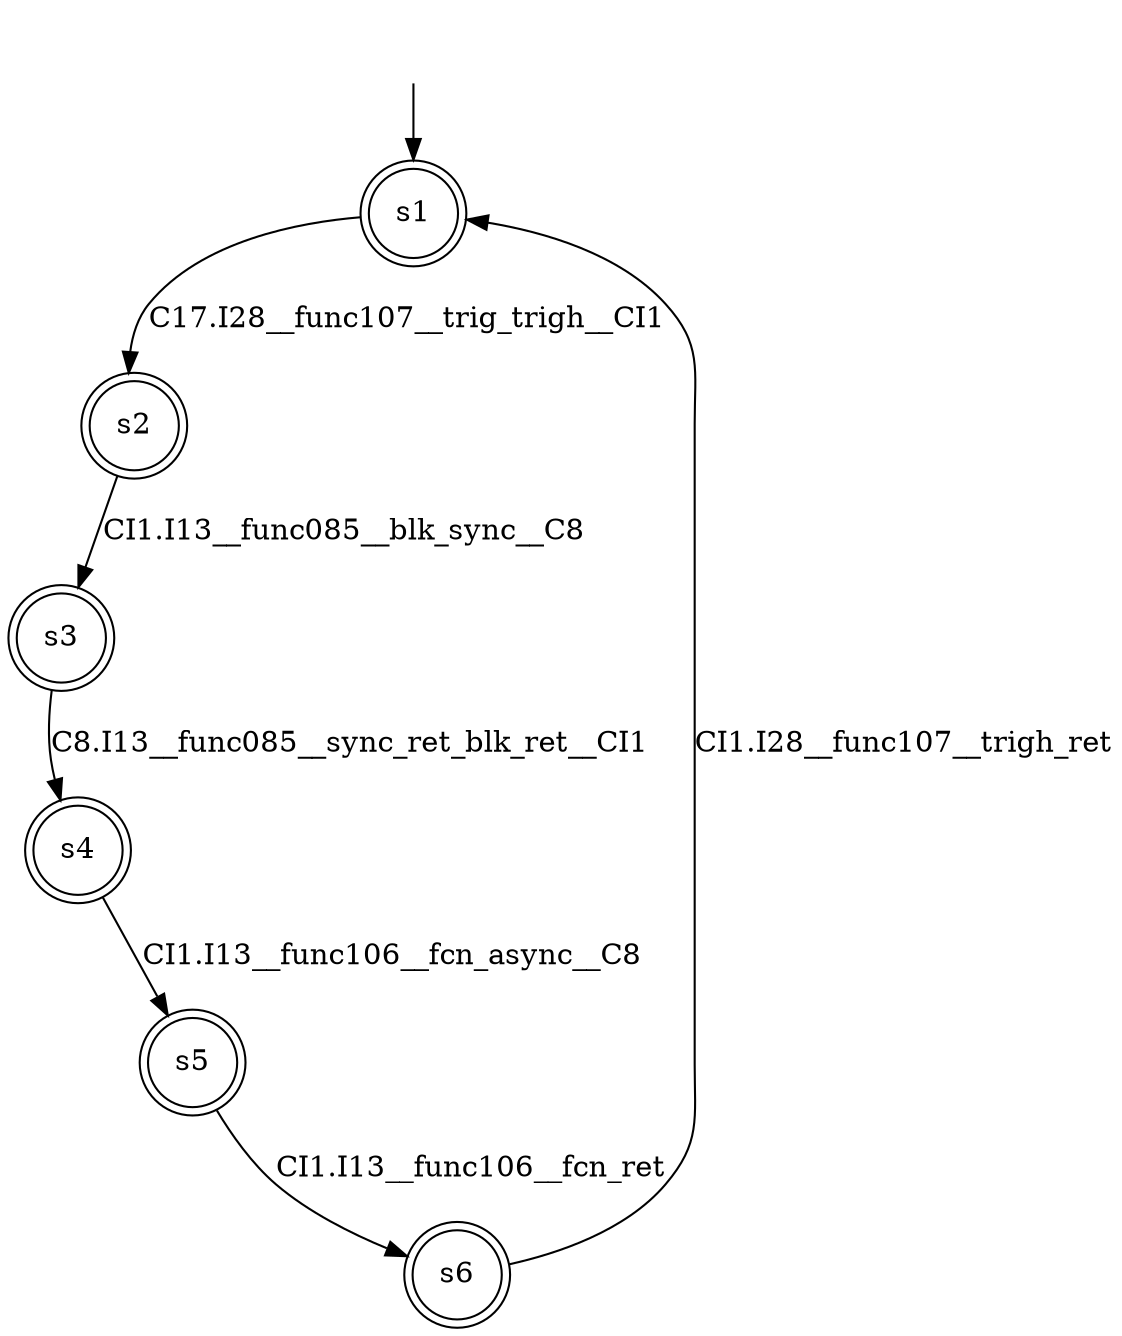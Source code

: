 digraph automaton {
	1 [label=<s1> shape="doublecircle"];
	2 [label=<s2> shape="doublecircle"];
	3 [label=<s3> shape="doublecircle"];
	4 [label=<s4> shape="doublecircle"];
	5 [label=<s5> shape="doublecircle"];
	6 [label=<s6> shape="doublecircle"];
	__init1 [label=<> shape="none"];
	__init1 -> 1;
	1 -> 2 [label=<C17.I28__func107__trig_trigh__CI1> id="1-0-2"];
	2 -> 3 [label=<CI1.I13__func085__blk_sync__C8> id="2-0-3"];
	3 -> 4 [label=<C8.I13__func085__sync_ret_blk_ret__CI1> id="3-0-4"];
	4 -> 5 [label=<CI1.I13__func106__fcn_async__C8> id="4-0-5"];
	5 -> 6 [label=<CI1.I13__func106__fcn_ret> id="5-0-6"];
	6 -> 1 [label=<CI1.I28__func107__trigh_ret> id="6-0-1"];
}
